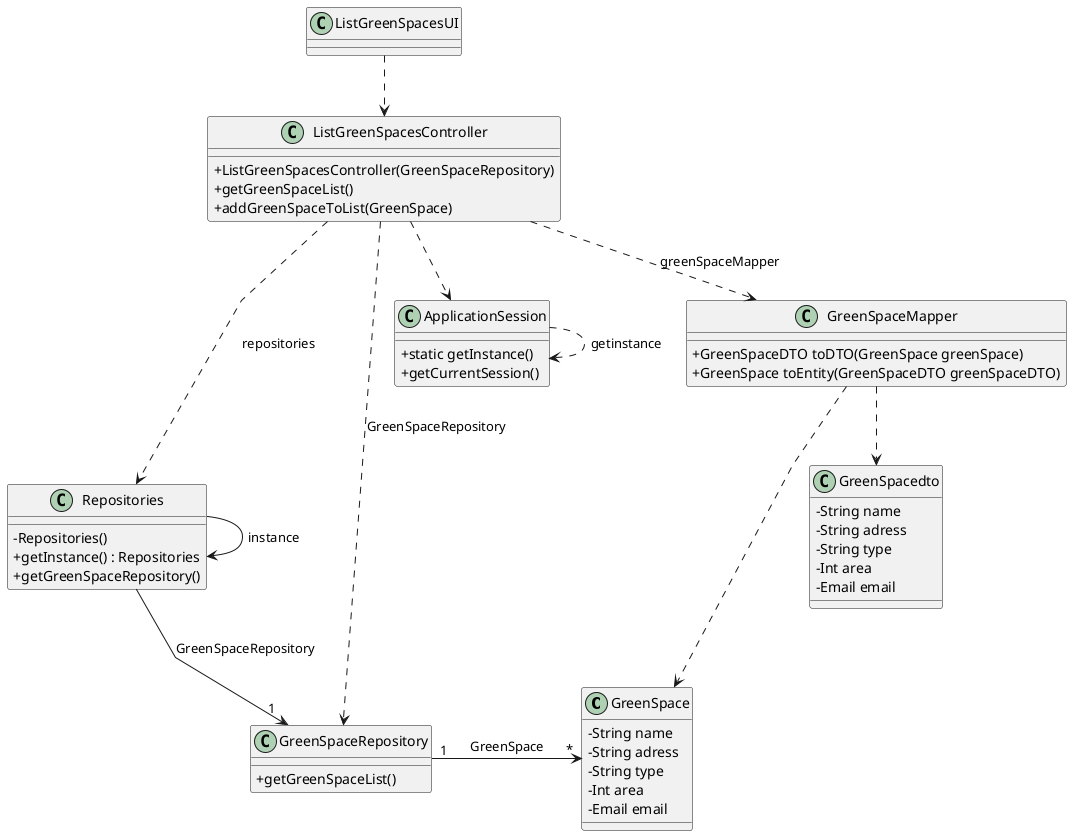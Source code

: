 @startuml
'skinparam monochrome true
skinparam packageStyle rectangle
skinparam shadowing false
skinparam linetype polyline
'skinparam linetype orto

skinparam classAttributeIconSize 0

'left to right direction

class GreenSpace {
  - String name
  - String adress
  - String type
  - Int area
  - Email email
}
class ApplicationSession
{
    + static getInstance()
    + getCurrentSession()
}

class GreenSpacedto {
  - String name
  - String adress
  - String type
  - Int area
  - Email email
}

class GreenSpaceMapper {
  + GreenSpaceDTO toDTO(GreenSpace greenSpace)
  + GreenSpace toEntity(GreenSpaceDTO greenSpaceDTO)
}



class ListGreenSpacesUI {
}

class ListGreenSpacesController {
    + ListGreenSpacesController(GreenSpaceRepository)
    + getGreenSpaceList()
    + addGreenSpaceToList(GreenSpace)

}

class Repositories {
    - Repositories()
    + getInstance() : Repositories
    + getGreenSpaceRepository()
}

class GreenSpaceRepository {
    + getGreenSpaceList()
}



Repositories -> Repositories : instance
Repositories --> "1" GreenSpaceRepository: GreenSpaceRepository
ListGreenSpacesController ...> Repositories: repositories
ListGreenSpacesController ...> GreenSpaceRepository: GreenSpaceRepository

ListGreenSpacesUI ..> ListGreenSpacesController

GreenSpaceRepository "1" -> "*" GreenSpace : GreenSpace
ListGreenSpacesController ..> GreenSpaceMapper: greenSpaceMapper
GreenSpaceMapper ..> GreenSpacedto
GreenSpaceMapper ..> GreenSpace
ListGreenSpacesController ..> ApplicationSession
ApplicationSession ..> ApplicationSession: getinstance



@enduml